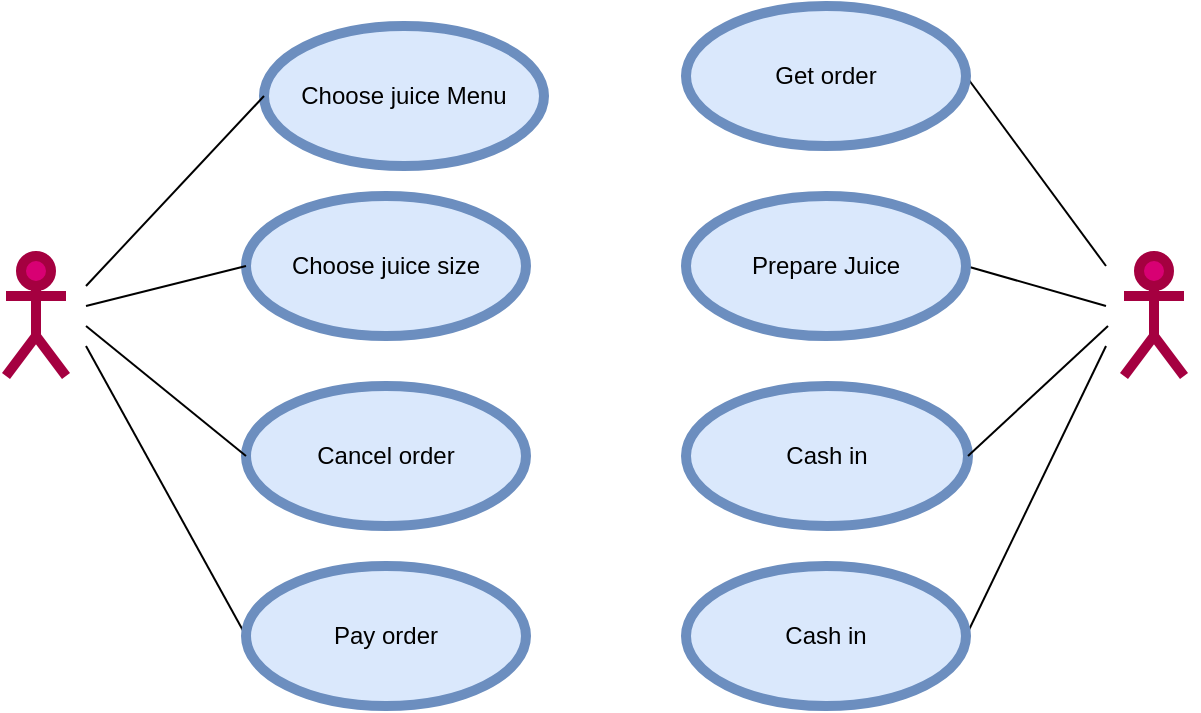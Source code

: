 <mxfile version="18.1.3" type="github">
  <diagram id="wkbdaEnrbXeY8MJsiPsy" name="Page-1">
    <mxGraphModel dx="868" dy="425" grid="1" gridSize="10" guides="1" tooltips="1" connect="1" arrows="1" fold="1" page="1" pageScale="1" pageWidth="827" pageHeight="1169" math="0" shadow="0">
      <root>
        <mxCell id="0" />
        <mxCell id="1" parent="0" />
        <mxCell id="j51ZYzBfSTIN8o8M2cnj-19" value="client" style="shape=umlActor;verticalLabelPosition=bottom;verticalAlign=top;html=1;strokeWidth=5;fillColor=#d80073;fontColor=#ffffff;strokeColor=#A50040;" vertex="1" parent="1">
          <mxGeometry x="140" y="215" width="30" height="60" as="geometry" />
        </mxCell>
        <mxCell id="j51ZYzBfSTIN8o8M2cnj-20" style="edgeStyle=none;rounded=0;orthogonalLoop=1;jettySize=auto;html=1;exitX=0;exitY=0.5;exitDx=0;exitDy=0;endArrow=none;endFill=0;strokeColor=#000000;" edge="1" parent="1" source="j51ZYzBfSTIN8o8M2cnj-21">
          <mxGeometry relative="1" as="geometry">
            <mxPoint x="180" y="260" as="targetPoint" />
          </mxGeometry>
        </mxCell>
        <mxCell id="j51ZYzBfSTIN8o8M2cnj-21" value="Pay order" style="ellipse;whiteSpace=wrap;html=1;fillColor=#dae8fc;strokeColor=#6c8ebf;strokeWidth=5;" vertex="1" parent="1">
          <mxGeometry x="260" y="370" width="140" height="70" as="geometry" />
        </mxCell>
        <mxCell id="j51ZYzBfSTIN8o8M2cnj-22" value="Barmaid" style="shape=umlActor;verticalLabelPosition=bottom;verticalAlign=top;html=1;fillColor=#d80073;strokeColor=#A50040;strokeWidth=5;fontColor=#ffffff;" vertex="1" parent="1">
          <mxGeometry x="699" y="215" width="30" height="60" as="geometry" />
        </mxCell>
        <mxCell id="j51ZYzBfSTIN8o8M2cnj-23" style="edgeStyle=none;rounded=0;orthogonalLoop=1;jettySize=auto;html=1;exitX=1;exitY=0.5;exitDx=0;exitDy=0;endArrow=none;endFill=0;strokeColor=#000000;" edge="1" parent="1" source="j51ZYzBfSTIN8o8M2cnj-24">
          <mxGeometry relative="1" as="geometry">
            <mxPoint x="690" y="260" as="targetPoint" />
          </mxGeometry>
        </mxCell>
        <mxCell id="j51ZYzBfSTIN8o8M2cnj-24" value="Cash in" style="ellipse;whiteSpace=wrap;html=1;fillColor=#dae8fc;strokeColor=#6c8ebf;strokeWidth=5;" vertex="1" parent="1">
          <mxGeometry x="480" y="370" width="140" height="70" as="geometry" />
        </mxCell>
        <mxCell id="j51ZYzBfSTIN8o8M2cnj-25" style="edgeStyle=none;rounded=0;orthogonalLoop=1;jettySize=auto;html=1;exitX=1;exitY=0.5;exitDx=0;exitDy=0;endArrow=none;endFill=0;strokeColor=#000000;" edge="1" parent="1" source="j51ZYzBfSTIN8o8M2cnj-26">
          <mxGeometry relative="1" as="geometry">
            <mxPoint x="690" y="220" as="targetPoint" />
          </mxGeometry>
        </mxCell>
        <mxCell id="j51ZYzBfSTIN8o8M2cnj-26" value="Get order" style="ellipse;whiteSpace=wrap;html=1;fillColor=#dae8fc;strokeColor=#6c8ebf;strokeWidth=5;" vertex="1" parent="1">
          <mxGeometry x="480" y="90" width="140" height="70" as="geometry" />
        </mxCell>
        <mxCell id="j51ZYzBfSTIN8o8M2cnj-27" style="edgeStyle=none;rounded=0;orthogonalLoop=1;jettySize=auto;html=1;exitX=1;exitY=0.5;exitDx=0;exitDy=0;endArrow=none;endFill=0;strokeColor=#000000;" edge="1" parent="1" source="j51ZYzBfSTIN8o8M2cnj-28">
          <mxGeometry relative="1" as="geometry">
            <mxPoint x="690" y="240" as="targetPoint" />
          </mxGeometry>
        </mxCell>
        <mxCell id="j51ZYzBfSTIN8o8M2cnj-28" value="Prepare Juice" style="ellipse;whiteSpace=wrap;html=1;fillColor=#dae8fc;strokeColor=#6c8ebf;strokeWidth=5;" vertex="1" parent="1">
          <mxGeometry x="480" y="185" width="140" height="70" as="geometry" />
        </mxCell>
        <mxCell id="j51ZYzBfSTIN8o8M2cnj-29" value="Cash in" style="ellipse;whiteSpace=wrap;html=1;fillColor=#dae8fc;strokeColor=#6c8ebf;strokeWidth=5;" vertex="1" parent="1">
          <mxGeometry x="480" y="280" width="141" height="70" as="geometry" />
        </mxCell>
        <mxCell id="j51ZYzBfSTIN8o8M2cnj-30" value="Choose juice Menu" style="ellipse;whiteSpace=wrap;html=1;fillColor=#dae8fc;strokeColor=#6c8ebf;strokeWidth=5;" vertex="1" parent="1">
          <mxGeometry x="269" y="100" width="140" height="70" as="geometry" />
        </mxCell>
        <mxCell id="j51ZYzBfSTIN8o8M2cnj-31" value="Choose juice size" style="ellipse;whiteSpace=wrap;html=1;fillColor=#dae8fc;strokeColor=#6c8ebf;strokeWidth=5;" vertex="1" parent="1">
          <mxGeometry x="260" y="185" width="140" height="70" as="geometry" />
        </mxCell>
        <mxCell id="j51ZYzBfSTIN8o8M2cnj-32" style="edgeStyle=none;rounded=0;orthogonalLoop=1;jettySize=auto;html=1;exitX=1;exitY=0.5;exitDx=0;exitDy=0;endArrow=none;endFill=0;strokeColor=#000000;" edge="1" parent="1" source="j51ZYzBfSTIN8o8M2cnj-29">
          <mxGeometry relative="1" as="geometry">
            <mxPoint x="691" y="250" as="targetPoint" />
            <mxPoint x="630" y="250" as="sourcePoint" />
          </mxGeometry>
        </mxCell>
        <mxCell id="j51ZYzBfSTIN8o8M2cnj-33" style="edgeStyle=none;rounded=0;orthogonalLoop=1;jettySize=auto;html=1;endArrow=none;endFill=0;strokeColor=#000000;entryX=0;entryY=0.5;entryDx=0;entryDy=0;" edge="1" parent="1" target="j51ZYzBfSTIN8o8M2cnj-30">
          <mxGeometry relative="1" as="geometry">
            <mxPoint x="699" y="270" as="targetPoint" />
            <mxPoint x="180" y="230" as="sourcePoint" />
          </mxGeometry>
        </mxCell>
        <mxCell id="j51ZYzBfSTIN8o8M2cnj-34" style="edgeStyle=none;rounded=0;orthogonalLoop=1;jettySize=auto;html=1;endArrow=none;endFill=0;strokeColor=#000000;entryX=0;entryY=0.5;entryDx=0;entryDy=0;" edge="1" parent="1" target="j51ZYzBfSTIN8o8M2cnj-31">
          <mxGeometry relative="1" as="geometry">
            <mxPoint x="279" y="260" as="targetPoint" />
            <mxPoint x="180" y="240" as="sourcePoint" />
          </mxGeometry>
        </mxCell>
        <mxCell id="j51ZYzBfSTIN8o8M2cnj-35" value="Cancel order" style="ellipse;whiteSpace=wrap;html=1;fillColor=#dae8fc;strokeColor=#6c8ebf;strokeWidth=5;" vertex="1" parent="1">
          <mxGeometry x="260" y="280" width="140" height="70" as="geometry" />
        </mxCell>
        <mxCell id="j51ZYzBfSTIN8o8M2cnj-36" style="edgeStyle=none;rounded=0;orthogonalLoop=1;jettySize=auto;html=1;endArrow=none;endFill=0;strokeColor=#000000;entryX=0;entryY=0.5;entryDx=0;entryDy=0;" edge="1" parent="1" target="j51ZYzBfSTIN8o8M2cnj-35">
          <mxGeometry relative="1" as="geometry">
            <mxPoint x="270" y="230" as="targetPoint" />
            <mxPoint x="180" y="250" as="sourcePoint" />
          </mxGeometry>
        </mxCell>
      </root>
    </mxGraphModel>
  </diagram>
</mxfile>
